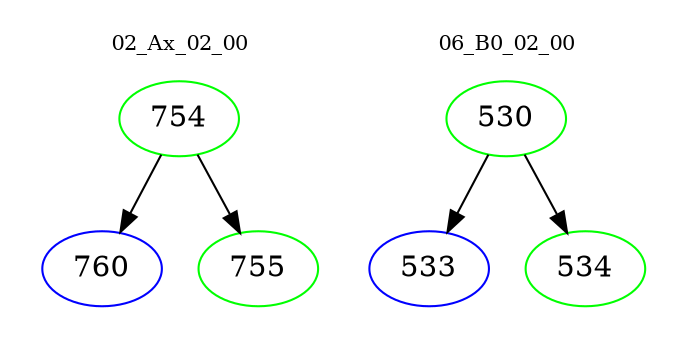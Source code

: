 digraph{
subgraph cluster_0 {
color = white
label = "02_Ax_02_00";
fontsize=10;
T0_754 [label="754", color="green"]
T0_754 -> T0_760 [color="black"]
T0_760 [label="760", color="blue"]
T0_754 -> T0_755 [color="black"]
T0_755 [label="755", color="green"]
}
subgraph cluster_1 {
color = white
label = "06_B0_02_00";
fontsize=10;
T1_530 [label="530", color="green"]
T1_530 -> T1_533 [color="black"]
T1_533 [label="533", color="blue"]
T1_530 -> T1_534 [color="black"]
T1_534 [label="534", color="green"]
}
}
